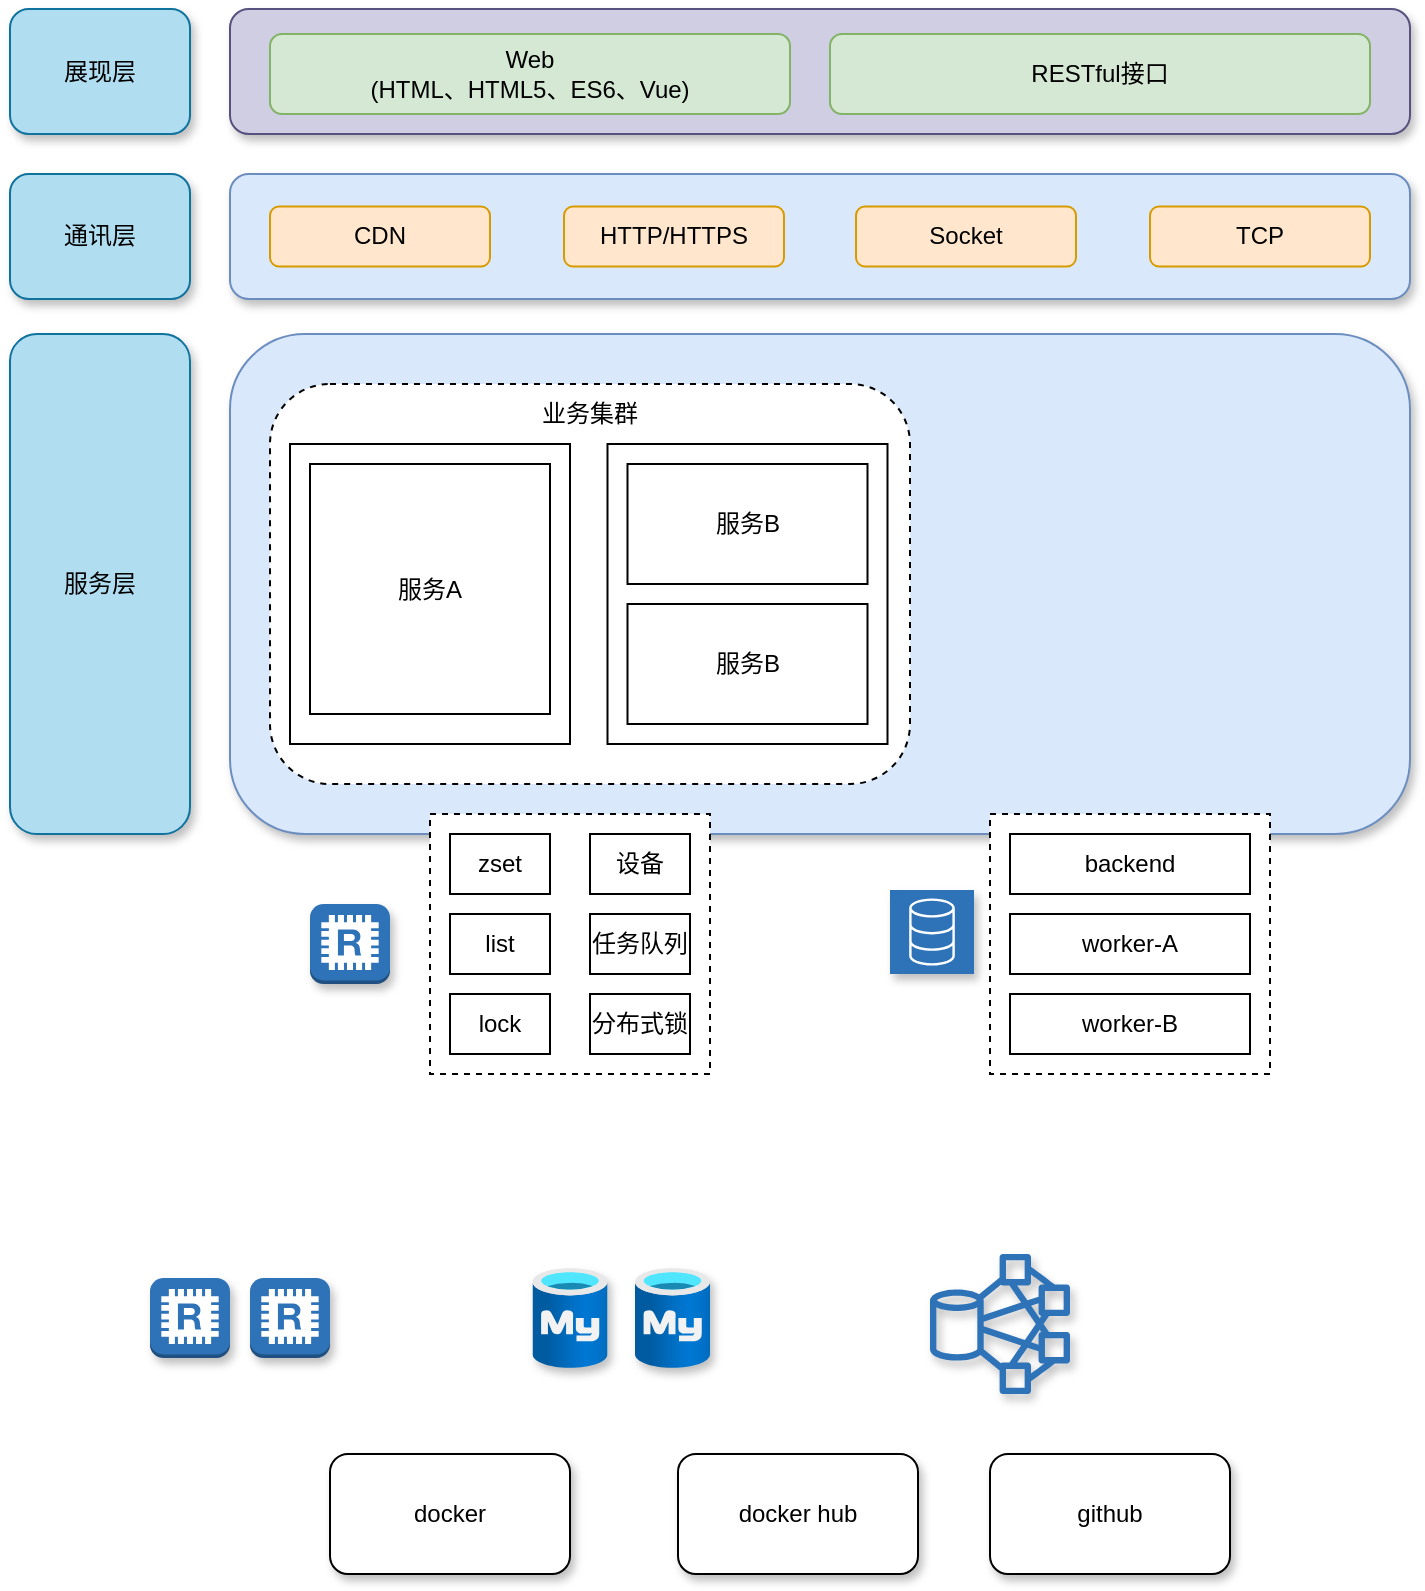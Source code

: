 <mxfile version="20.2.7" type="github">
  <diagram id="GtY6LZ8zVbbmF7SxlaTn" name="第 1 页">
    <mxGraphModel dx="1426" dy="768" grid="1" gridSize="10" guides="1" tooltips="1" connect="1" arrows="1" fold="1" page="1" pageScale="1" pageWidth="827" pageHeight="1169" math="0" shadow="0">
      <root>
        <mxCell id="0" />
        <mxCell id="1" parent="0" />
        <mxCell id="Mfqnt5UqTSs0oD8md9hm-45" value="" style="rounded=1;whiteSpace=wrap;html=1;shadow=1;sketch=0;fillColor=#dae8fc;strokeColor=#6c8ebf;" vertex="1" parent="1">
          <mxGeometry x="130" y="190" width="590" height="250" as="geometry" />
        </mxCell>
        <mxCell id="Mfqnt5UqTSs0oD8md9hm-42" value="" style="rounded=1;whiteSpace=wrap;html=1;shadow=1;sketch=0;fillColor=#dae8fc;strokeColor=#6c8ebf;" vertex="1" parent="1">
          <mxGeometry x="130" y="110" width="590" height="62.5" as="geometry" />
        </mxCell>
        <mxCell id="Mfqnt5UqTSs0oD8md9hm-39" value="" style="rounded=1;whiteSpace=wrap;html=1;shadow=1;sketch=0;fillColor=#d0cee2;strokeColor=#56517e;" vertex="1" parent="1">
          <mxGeometry x="130" y="27.5" width="590" height="62.5" as="geometry" />
        </mxCell>
        <mxCell id="Mfqnt5UqTSs0oD8md9hm-1" value="Web&lt;br&gt;(HTML、HTML5、ES6、Vue)" style="rounded=1;whiteSpace=wrap;html=1;fillColor=#d5e8d4;strokeColor=#82b366;" vertex="1" parent="1">
          <mxGeometry x="150" y="40" width="260" height="40" as="geometry" />
        </mxCell>
        <mxCell id="Mfqnt5UqTSs0oD8md9hm-2" value="RESTful接口" style="rounded=1;whiteSpace=wrap;html=1;fillColor=#d5e8d4;strokeColor=#82b366;" vertex="1" parent="1">
          <mxGeometry x="430" y="40" width="270" height="40" as="geometry" />
        </mxCell>
        <mxCell id="Mfqnt5UqTSs0oD8md9hm-3" value="CDN" style="rounded=1;whiteSpace=wrap;html=1;fillColor=#ffe6cc;strokeColor=#d79b00;" vertex="1" parent="1">
          <mxGeometry x="150" y="126.25" width="110" height="30" as="geometry" />
        </mxCell>
        <mxCell id="Mfqnt5UqTSs0oD8md9hm-4" value="HTTP/HTTPS" style="rounded=1;whiteSpace=wrap;html=1;fillColor=#ffe6cc;strokeColor=#d79b00;" vertex="1" parent="1">
          <mxGeometry x="297" y="126.25" width="110" height="30" as="geometry" />
        </mxCell>
        <mxCell id="Mfqnt5UqTSs0oD8md9hm-5" value="Socket" style="rounded=1;whiteSpace=wrap;html=1;fillColor=#ffe6cc;strokeColor=#d79b00;" vertex="1" parent="1">
          <mxGeometry x="443" y="126.25" width="110" height="30" as="geometry" />
        </mxCell>
        <mxCell id="Mfqnt5UqTSs0oD8md9hm-6" value="TCP" style="rounded=1;whiteSpace=wrap;html=1;fillColor=#ffe6cc;strokeColor=#d79b00;" vertex="1" parent="1">
          <mxGeometry x="590" y="126.25" width="110" height="30" as="geometry" />
        </mxCell>
        <mxCell id="Mfqnt5UqTSs0oD8md9hm-7" value="" style="rounded=1;whiteSpace=wrap;html=1;dashed=1;" vertex="1" parent="1">
          <mxGeometry x="150" y="215" width="320" height="200" as="geometry" />
        </mxCell>
        <mxCell id="Mfqnt5UqTSs0oD8md9hm-8" value="业务集群" style="text;html=1;strokeColor=none;fillColor=none;align=center;verticalAlign=middle;whiteSpace=wrap;rounded=0;" vertex="1" parent="1">
          <mxGeometry x="280" y="215" width="60" height="30" as="geometry" />
        </mxCell>
        <mxCell id="Mfqnt5UqTSs0oD8md9hm-9" value="" style="rounded=0;whiteSpace=wrap;html=1;" vertex="1" parent="1">
          <mxGeometry x="160" y="245" width="140" height="150" as="geometry" />
        </mxCell>
        <mxCell id="Mfqnt5UqTSs0oD8md9hm-10" value="服务A" style="rounded=0;whiteSpace=wrap;html=1;" vertex="1" parent="1">
          <mxGeometry x="170" y="255" width="120" height="125" as="geometry" />
        </mxCell>
        <mxCell id="Mfqnt5UqTSs0oD8md9hm-12" value="" style="outlineConnect=0;dashed=0;verticalLabelPosition=bottom;verticalAlign=top;align=center;html=1;shape=mxgraph.aws3.redis;fillColor=#2E73B8;gradientColor=none;sketch=0;shadow=1;" vertex="1" parent="1">
          <mxGeometry x="170" y="475" width="40" height="40" as="geometry" />
        </mxCell>
        <mxCell id="Mfqnt5UqTSs0oD8md9hm-13" value="" style="rounded=0;whiteSpace=wrap;html=1;dashed=1;" vertex="1" parent="1">
          <mxGeometry x="230" y="430" width="140" height="130" as="geometry" />
        </mxCell>
        <mxCell id="Mfqnt5UqTSs0oD8md9hm-14" value="zset" style="rounded=0;whiteSpace=wrap;html=1;" vertex="1" parent="1">
          <mxGeometry x="240" y="440" width="50" height="30" as="geometry" />
        </mxCell>
        <mxCell id="Mfqnt5UqTSs0oD8md9hm-15" value="list" style="rounded=0;whiteSpace=wrap;html=1;" vertex="1" parent="1">
          <mxGeometry x="240" y="480" width="50" height="30" as="geometry" />
        </mxCell>
        <mxCell id="Mfqnt5UqTSs0oD8md9hm-16" value="lock" style="rounded=0;whiteSpace=wrap;html=1;" vertex="1" parent="1">
          <mxGeometry x="240" y="520" width="50" height="30" as="geometry" />
        </mxCell>
        <mxCell id="Mfqnt5UqTSs0oD8md9hm-17" value="" style="sketch=0;outlineConnect=0;fontColor=#232F3E;gradientColor=#2E73B8;gradientDirection=north;fillColor=#2E73B8;strokeColor=#ffffff;dashed=0;verticalLabelPosition=bottom;verticalAlign=top;align=center;html=1;fontSize=12;fontStyle=0;aspect=fixed;shape=mxgraph.aws4.resourceIcon;resIcon=mxgraph.aws4.database;shadow=1;" vertex="1" parent="1">
          <mxGeometry x="460" y="468" width="42" height="42" as="geometry" />
        </mxCell>
        <mxCell id="Mfqnt5UqTSs0oD8md9hm-19" value="设备" style="rounded=0;whiteSpace=wrap;html=1;" vertex="1" parent="1">
          <mxGeometry x="310" y="440" width="50" height="30" as="geometry" />
        </mxCell>
        <mxCell id="Mfqnt5UqTSs0oD8md9hm-20" value="分布式锁" style="rounded=0;whiteSpace=wrap;html=1;" vertex="1" parent="1">
          <mxGeometry x="310" y="520" width="50" height="30" as="geometry" />
        </mxCell>
        <mxCell id="Mfqnt5UqTSs0oD8md9hm-21" value="任务队列" style="rounded=0;whiteSpace=wrap;html=1;" vertex="1" parent="1">
          <mxGeometry x="310" y="480" width="50" height="30" as="geometry" />
        </mxCell>
        <mxCell id="Mfqnt5UqTSs0oD8md9hm-22" value="" style="rounded=0;whiteSpace=wrap;html=1;dashed=1;" vertex="1" parent="1">
          <mxGeometry x="510" y="430" width="140" height="130" as="geometry" />
        </mxCell>
        <mxCell id="Mfqnt5UqTSs0oD8md9hm-25" value="backend" style="rounded=0;whiteSpace=wrap;html=1;fillColor=#FFFFFF;gradientColor=#FFFFFF;" vertex="1" parent="1">
          <mxGeometry x="520" y="440" width="120" height="30" as="geometry" />
        </mxCell>
        <mxCell id="Mfqnt5UqTSs0oD8md9hm-26" value="worker-A" style="rounded=0;whiteSpace=wrap;html=1;fillColor=#FFFFFF;gradientColor=#FFFFFF;" vertex="1" parent="1">
          <mxGeometry x="520" y="480" width="120" height="30" as="geometry" />
        </mxCell>
        <mxCell id="Mfqnt5UqTSs0oD8md9hm-27" value="worker-B" style="rounded=0;whiteSpace=wrap;html=1;fillColor=#FFFFFF;gradientColor=#FFFFFF;" vertex="1" parent="1">
          <mxGeometry x="520" y="520" width="120" height="30" as="geometry" />
        </mxCell>
        <mxCell id="Mfqnt5UqTSs0oD8md9hm-30" value="" style="outlineConnect=0;dashed=0;verticalLabelPosition=bottom;verticalAlign=top;align=center;html=1;shape=mxgraph.aws3.redis;fillColor=#2E73B8;gradientColor=none;sketch=0;shadow=1;" vertex="1" parent="1">
          <mxGeometry x="90" y="662" width="40" height="40" as="geometry" />
        </mxCell>
        <mxCell id="Mfqnt5UqTSs0oD8md9hm-31" value="" style="outlineConnect=0;dashed=0;verticalLabelPosition=bottom;verticalAlign=top;align=center;html=1;shape=mxgraph.aws3.redis;fillColor=#2E73B8;gradientColor=none;sketch=0;shadow=1;" vertex="1" parent="1">
          <mxGeometry x="140" y="662" width="40" height="40" as="geometry" />
        </mxCell>
        <mxCell id="Mfqnt5UqTSs0oD8md9hm-32" value="" style="aspect=fixed;html=1;points=[];align=center;image;fontSize=12;image=img/lib/azure2/databases/Azure_Database_MySQL_Server.svg;shadow=1;sketch=0;fillColor=#FFFFFF;gradientColor=#FFFFFF;" vertex="1" parent="1">
          <mxGeometry x="281.25" y="657" width="37.5" height="50" as="geometry" />
        </mxCell>
        <mxCell id="Mfqnt5UqTSs0oD8md9hm-33" value="" style="aspect=fixed;html=1;points=[];align=center;image;fontSize=12;image=img/lib/azure2/databases/Azure_Database_MySQL_Server.svg;shadow=1;sketch=0;fillColor=#FFFFFF;gradientColor=#FFFFFF;" vertex="1" parent="1">
          <mxGeometry x="332.5" y="657" width="37.5" height="50" as="geometry" />
        </mxCell>
        <mxCell id="Mfqnt5UqTSs0oD8md9hm-34" value="" style="sketch=0;outlineConnect=0;fontColor=#232F3E;gradientColor=none;fillColor=#2E73B8;strokeColor=none;dashed=0;verticalLabelPosition=bottom;verticalAlign=top;align=center;html=1;fontSize=12;fontStyle=0;aspect=fixed;pointerEvents=1;shape=mxgraph.aws4.hdfs_cluster;shadow=1;" vertex="1" parent="1">
          <mxGeometry x="480" y="650" width="70" height="70" as="geometry" />
        </mxCell>
        <mxCell id="Mfqnt5UqTSs0oD8md9hm-36" value="docker" style="rounded=1;whiteSpace=wrap;html=1;shadow=1;sketch=0;fillColor=#FFFFFF;gradientColor=#FFFFFF;" vertex="1" parent="1">
          <mxGeometry x="180" y="750" width="120" height="60" as="geometry" />
        </mxCell>
        <mxCell id="Mfqnt5UqTSs0oD8md9hm-37" value="docker hub" style="rounded=1;whiteSpace=wrap;html=1;shadow=1;sketch=0;fillColor=#FFFFFF;gradientColor=#FFFFFF;" vertex="1" parent="1">
          <mxGeometry x="354" y="750" width="120" height="60" as="geometry" />
        </mxCell>
        <mxCell id="Mfqnt5UqTSs0oD8md9hm-38" value="github" style="rounded=1;whiteSpace=wrap;html=1;shadow=1;sketch=0;fillColor=#FFFFFF;gradientColor=#FFFFFF;" vertex="1" parent="1">
          <mxGeometry x="510" y="750" width="120" height="60" as="geometry" />
        </mxCell>
        <mxCell id="Mfqnt5UqTSs0oD8md9hm-40" value="展现层" style="rounded=1;whiteSpace=wrap;html=1;shadow=1;sketch=0;fillColor=#b1ddf0;strokeColor=#10739e;" vertex="1" parent="1">
          <mxGeometry x="20" y="27.5" width="90" height="62.5" as="geometry" />
        </mxCell>
        <mxCell id="Mfqnt5UqTSs0oD8md9hm-41" value="通讯层" style="rounded=1;whiteSpace=wrap;html=1;shadow=1;sketch=0;fillColor=#b1ddf0;strokeColor=#10739e;" vertex="1" parent="1">
          <mxGeometry x="20" y="110" width="90" height="62.5" as="geometry" />
        </mxCell>
        <mxCell id="Mfqnt5UqTSs0oD8md9hm-43" value="服务层" style="rounded=1;whiteSpace=wrap;html=1;shadow=1;sketch=0;fillColor=#b1ddf0;strokeColor=#10739e;" vertex="1" parent="1">
          <mxGeometry x="20" y="190" width="90" height="250" as="geometry" />
        </mxCell>
        <mxCell id="Mfqnt5UqTSs0oD8md9hm-47" value="" style="rounded=0;whiteSpace=wrap;html=1;" vertex="1" parent="1">
          <mxGeometry x="318.75" y="245" width="140" height="150" as="geometry" />
        </mxCell>
        <mxCell id="Mfqnt5UqTSs0oD8md9hm-48" value="服务B" style="rounded=0;whiteSpace=wrap;html=1;" vertex="1" parent="1">
          <mxGeometry x="328.75" y="255" width="120" height="60" as="geometry" />
        </mxCell>
        <mxCell id="Mfqnt5UqTSs0oD8md9hm-49" value="服务B" style="rounded=0;whiteSpace=wrap;html=1;" vertex="1" parent="1">
          <mxGeometry x="328.75" y="325" width="120" height="60" as="geometry" />
        </mxCell>
      </root>
    </mxGraphModel>
  </diagram>
</mxfile>
